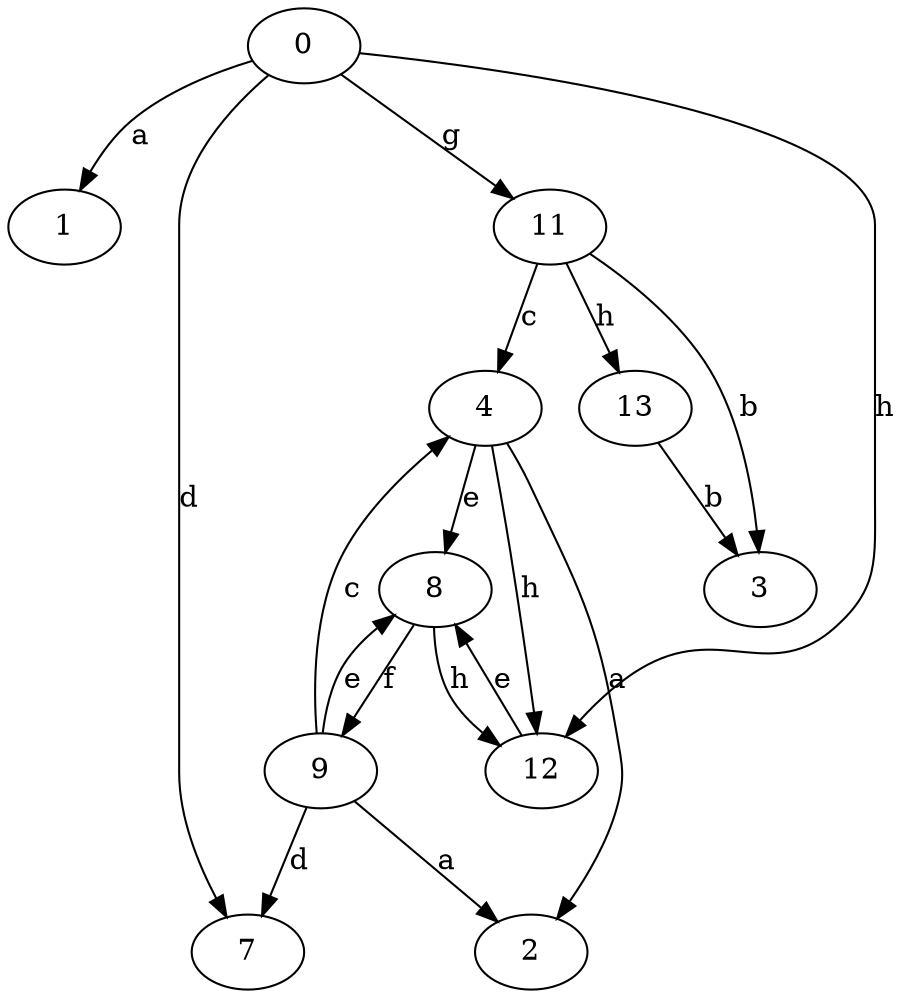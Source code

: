 strict digraph  {
0;
1;
2;
3;
4;
7;
8;
9;
11;
12;
13;
0 -> 1  [label=a];
0 -> 7  [label=d];
0 -> 11  [label=g];
0 -> 12  [label=h];
4 -> 2  [label=a];
4 -> 8  [label=e];
4 -> 12  [label=h];
8 -> 9  [label=f];
8 -> 12  [label=h];
9 -> 2  [label=a];
9 -> 4  [label=c];
9 -> 7  [label=d];
9 -> 8  [label=e];
11 -> 3  [label=b];
11 -> 4  [label=c];
11 -> 13  [label=h];
12 -> 8  [label=e];
13 -> 3  [label=b];
}
